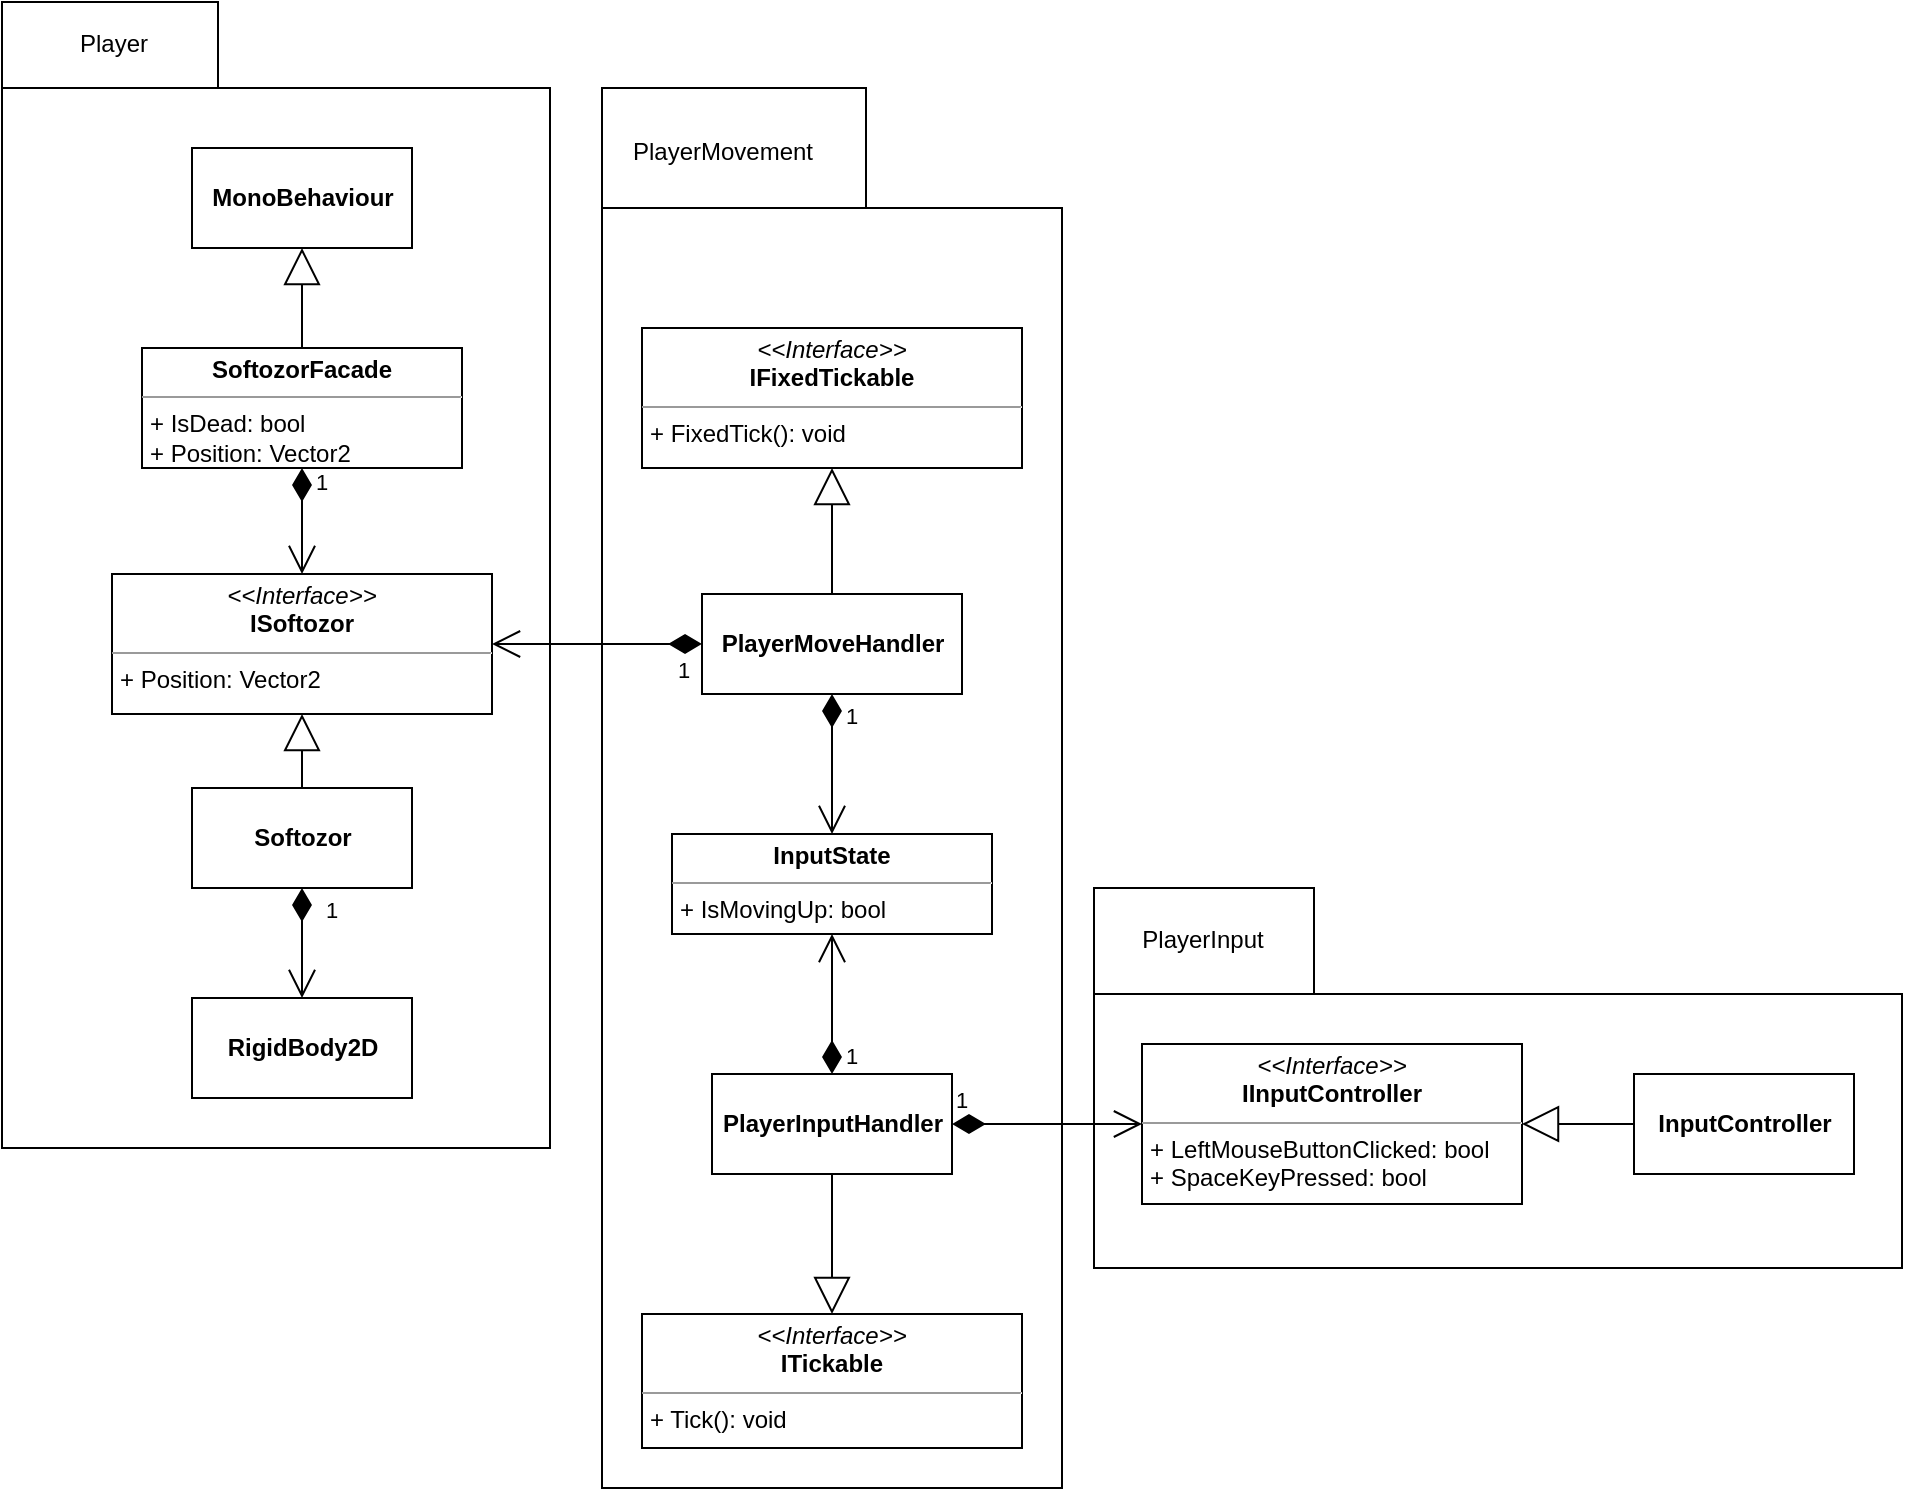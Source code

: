 <mxfile version="10.9.6" type="github"><diagram id="5QWx70jjApaeoW6ejvCs" name="Page-1"><mxGraphModel dx="2942" dy="1124" grid="1" gridSize="10" guides="1" tooltips="1" connect="1" arrows="1" fold="1" page="1" pageScale="1" pageWidth="850" pageHeight="1100" math="0" shadow="0"><root><mxCell id="0"/><mxCell id="1" parent="0"/><mxCell id="ToaXeqqIe8jcYbMbpF-4-29" value="" style="group" vertex="1" connectable="0" parent="1"><mxGeometry x="20" y="17" width="274" height="573" as="geometry"/></mxCell><mxCell id="ToaXeqqIe8jcYbMbpF-4-27" value="" style="shape=folder;fontStyle=1;spacingTop=10;tabWidth=108;tabHeight=43;tabPosition=left;html=1;" vertex="1" parent="ToaXeqqIe8jcYbMbpF-4-29"><mxGeometry width="274" height="573" as="geometry"/></mxCell><mxCell id="ToaXeqqIe8jcYbMbpF-4-28" value="Player" style="text;html=1;strokeColor=none;fillColor=none;align=center;verticalAlign=middle;whiteSpace=wrap;rounded=0;" vertex="1" parent="ToaXeqqIe8jcYbMbpF-4-29"><mxGeometry x="36" y="5.986" width="40" height="30.973" as="geometry"/></mxCell><mxCell id="ToaXeqqIe8jcYbMbpF-4-26" value="" style="group" vertex="1" connectable="0" parent="1"><mxGeometry x="566" y="460" width="404" height="190" as="geometry"/></mxCell><mxCell id="ToaXeqqIe8jcYbMbpF-4-24" value="" style="shape=folder;fontStyle=1;spacingTop=10;tabWidth=110;tabHeight=53;tabPosition=left;html=1;" vertex="1" parent="ToaXeqqIe8jcYbMbpF-4-26"><mxGeometry width="404" height="190" as="geometry"/></mxCell><mxCell id="ToaXeqqIe8jcYbMbpF-4-25" value="PlayerInput" style="text;html=1;strokeColor=none;fillColor=none;align=center;verticalAlign=middle;whiteSpace=wrap;rounded=0;" vertex="1" parent="ToaXeqqIe8jcYbMbpF-4-26"><mxGeometry x="23.97" y="20.141" width="60.6" height="12.141" as="geometry"/></mxCell><mxCell id="ToaXeqqIe8jcYbMbpF-4-21" value="" style="group" vertex="1" connectable="0" parent="1"><mxGeometry x="320" y="60" width="230" height="700" as="geometry"/></mxCell><mxCell id="ToaXeqqIe8jcYbMbpF-4-19" value="" style="shape=folder;fontStyle=1;spacingTop=10;tabWidth=132;tabHeight=60;tabPosition=left;html=1;" vertex="1" parent="ToaXeqqIe8jcYbMbpF-4-21"><mxGeometry width="230" height="700" as="geometry"/></mxCell><mxCell id="ToaXeqqIe8jcYbMbpF-4-20" value="PlayerMovement" style="text;html=1;strokeColor=none;fillColor=none;align=center;verticalAlign=middle;whiteSpace=wrap;rounded=0;" vertex="1" parent="ToaXeqqIe8jcYbMbpF-4-21"><mxGeometry x="34.759" y="15.818" width="51.111" height="31.818" as="geometry"/></mxCell><mxCell id="30jlNqiew2P9EfyA5AzQ-1" value="&lt;b&gt;MonoBehaviour&lt;/b&gt;" style="html=1;" parent="1" vertex="1"><mxGeometry x="115" y="90" width="110" height="50" as="geometry"/></mxCell><mxCell id="30jlNqiew2P9EfyA5AzQ-2" value="&lt;p style=&quot;margin: 0px ; margin-top: 4px ; text-align: center&quot;&gt;&lt;b&gt;SoftozorFacade&lt;/b&gt;&lt;/p&gt;&lt;hr size=&quot;1&quot;&gt;&lt;p style=&quot;margin: 0px ; margin-left: 4px&quot;&gt;+ IsDead: bool&lt;/p&gt;&lt;p style=&quot;margin: 0px ; margin-left: 4px&quot;&gt;+ Position: Vector2&lt;/p&gt;&lt;hr size=&quot;1&quot;&gt;&lt;p style=&quot;margin: 0px ; margin-left: 4px&quot;&gt;+ method(): Type&lt;/p&gt;" style="verticalAlign=top;align=left;overflow=fill;fontSize=12;fontFamily=Helvetica;html=1;" parent="1" vertex="1"><mxGeometry x="90" y="190" width="160" height="60" as="geometry"/></mxCell><mxCell id="30jlNqiew2P9EfyA5AzQ-4" value="&lt;b&gt;Softozor&lt;/b&gt;" style="html=1;" parent="1" vertex="1"><mxGeometry x="115" y="410" width="110" height="50" as="geometry"/></mxCell><mxCell id="30jlNqiew2P9EfyA5AzQ-5" value="&lt;p style=&quot;margin: 0px ; margin-top: 4px ; text-align: center&quot;&gt;&lt;i&gt;&amp;lt;&amp;lt;Interface&amp;gt;&amp;gt;&lt;/i&gt;&lt;br&gt;&lt;b&gt;ISoftozor&lt;/b&gt;&lt;/p&gt;&lt;hr size=&quot;1&quot;&gt;&lt;p style=&quot;margin: 0px ; margin-left: 4px&quot;&gt;+ Position: Vector2&lt;/p&gt;&lt;p style=&quot;margin: 0px ; margin-left: 4px&quot;&gt;&lt;br&gt;&lt;/p&gt;" style="verticalAlign=top;align=left;overflow=fill;fontSize=12;fontFamily=Helvetica;html=1;" parent="1" vertex="1"><mxGeometry x="75" y="303" width="190" height="70" as="geometry"/></mxCell><mxCell id="30jlNqiew2P9EfyA5AzQ-6" value="&lt;b&gt;RigidBody2D&lt;/b&gt;" style="html=1;" parent="1" vertex="1"><mxGeometry x="115" y="515" width="110" height="50" as="geometry"/></mxCell><mxCell id="30jlNqiew2P9EfyA5AzQ-7" value="" style="endArrow=block;endSize=16;endFill=0;html=1;" parent="1" source="30jlNqiew2P9EfyA5AzQ-2" target="30jlNqiew2P9EfyA5AzQ-1" edge="1"><mxGeometry width="160" relative="1" as="geometry"><mxPoint x="170" y="10" as="sourcePoint"/><mxPoint x="170" y="10" as="targetPoint"/></mxGeometry></mxCell><mxCell id="30jlNqiew2P9EfyA5AzQ-8" value="1" style="endArrow=open;html=1;endSize=12;startArrow=diamondThin;startSize=14;startFill=1;edgeStyle=orthogonalEdgeStyle;align=left;verticalAlign=bottom;entryX=0.5;entryY=0;entryDx=0;entryDy=0;" parent="1" source="30jlNqiew2P9EfyA5AzQ-2" target="30jlNqiew2P9EfyA5AzQ-5" edge="1"><mxGeometry y="12" relative="1" as="geometry"><mxPoint x="170" y="250" as="sourcePoint"/><mxPoint x="140" y="300" as="targetPoint"/><mxPoint x="-7" y="-11" as="offset"/></mxGeometry></mxCell><mxCell id="30jlNqiew2P9EfyA5AzQ-9" value="1" style="endArrow=open;html=1;endSize=12;startArrow=diamondThin;startSize=14;startFill=1;edgeStyle=orthogonalEdgeStyle;align=left;verticalAlign=bottom;entryX=0.5;entryY=0;entryDx=0;entryDy=0;" parent="1" source="30jlNqiew2P9EfyA5AzQ-4" target="30jlNqiew2P9EfyA5AzQ-6" edge="1"><mxGeometry x="-0.273" y="10" relative="1" as="geometry"><mxPoint x="225" y="340" as="sourcePoint"/><mxPoint x="385" y="340" as="targetPoint"/><mxPoint as="offset"/></mxGeometry></mxCell><mxCell id="30jlNqiew2P9EfyA5AzQ-10" value="" style="endArrow=block;endSize=16;endFill=0;html=1;entryX=0.5;entryY=1;entryDx=0;entryDy=0;" parent="1" source="30jlNqiew2P9EfyA5AzQ-4" target="30jlNqiew2P9EfyA5AzQ-5" edge="1"><mxGeometry width="160" relative="1" as="geometry"><mxPoint x="170" y="363" as="sourcePoint"/><mxPoint x="170" y="523" as="targetPoint"/></mxGeometry></mxCell><mxCell id="ToaXeqqIe8jcYbMbpF-4-5" value="&lt;b&gt;PlayerMoveHandler&lt;/b&gt;" style="html=1;" vertex="1" parent="1"><mxGeometry x="370" y="313" width="130" height="50" as="geometry"/></mxCell><mxCell id="ToaXeqqIe8jcYbMbpF-4-6" value="&lt;p style=&quot;margin: 0px ; margin-top: 4px ; text-align: center&quot;&gt;&lt;i&gt;&amp;lt;&amp;lt;Interface&amp;gt;&amp;gt;&lt;/i&gt;&lt;br&gt;&lt;b&gt;IFixedTickable&lt;/b&gt;&lt;/p&gt;&lt;hr size=&quot;1&quot;&gt;&lt;p style=&quot;margin: 0px ; margin-left: 4px&quot;&gt;&lt;/p&gt;&lt;p style=&quot;margin: 0px ; margin-left: 4px&quot;&gt;+ FixedTick(): void&lt;br&gt;&lt;br&gt;&lt;/p&gt;" style="verticalAlign=top;align=left;overflow=fill;fontSize=12;fontFamily=Helvetica;html=1;" vertex="1" parent="1"><mxGeometry x="340" y="180" width="190" height="70" as="geometry"/></mxCell><mxCell id="ToaXeqqIe8jcYbMbpF-4-7" value="" style="endArrow=block;endSize=16;endFill=0;html=1;entryX=0.5;entryY=1;entryDx=0;entryDy=0;" edge="1" parent="1" source="ToaXeqqIe8jcYbMbpF-4-5" target="ToaXeqqIe8jcYbMbpF-4-6"><mxGeometry width="160" relative="1" as="geometry"><mxPoint x="435" y="153" as="sourcePoint"/><mxPoint x="435" y="153" as="targetPoint"/></mxGeometry></mxCell><mxCell id="ToaXeqqIe8jcYbMbpF-4-8" value="1" style="endArrow=open;html=1;endSize=12;startArrow=diamondThin;startSize=14;startFill=1;edgeStyle=orthogonalEdgeStyle;align=left;verticalAlign=bottom;entryX=1;entryY=0.5;entryDx=0;entryDy=0;" edge="1" parent="1" source="ToaXeqqIe8jcYbMbpF-4-5" target="30jlNqiew2P9EfyA5AzQ-5"><mxGeometry x="-0.724" y="22" relative="1" as="geometry"><mxPoint x="210" y="338" as="sourcePoint"/><mxPoint x="250" y="320" as="targetPoint"/><mxPoint as="offset"/></mxGeometry></mxCell><mxCell id="ToaXeqqIe8jcYbMbpF-4-9" value="&lt;p style=&quot;margin: 0px ; margin-top: 4px ; text-align: center&quot;&gt;&lt;b&gt;InputState&lt;/b&gt;&lt;/p&gt;&lt;hr size=&quot;1&quot;&gt;&lt;p style=&quot;margin: 0px ; margin-left: 4px&quot;&gt;+ IsMovingUp: bool&lt;/p&gt;" style="verticalAlign=top;align=left;overflow=fill;fontSize=12;fontFamily=Helvetica;html=1;" vertex="1" parent="1"><mxGeometry x="355" y="433" width="160" height="50" as="geometry"/></mxCell><mxCell id="ToaXeqqIe8jcYbMbpF-4-10" value="1" style="endArrow=open;html=1;endSize=12;startArrow=diamondThin;startSize=14;startFill=1;edgeStyle=orthogonalEdgeStyle;align=left;verticalAlign=bottom;entryX=0.5;entryY=0;entryDx=0;entryDy=0;" edge="1" parent="1" source="ToaXeqqIe8jcYbMbpF-4-5" target="ToaXeqqIe8jcYbMbpF-4-9"><mxGeometry x="-0.432" y="5" relative="1" as="geometry"><mxPoint x="435" y="363" as="sourcePoint"/><mxPoint x="435" y="523" as="targetPoint"/><mxPoint as="offset"/></mxGeometry></mxCell><mxCell id="ToaXeqqIe8jcYbMbpF-4-11" value="&lt;b&gt;PlayerInputHandler&lt;/b&gt;" style="html=1;" vertex="1" parent="1"><mxGeometry x="375" y="553" width="120" height="50" as="geometry"/></mxCell><mxCell id="ToaXeqqIe8jcYbMbpF-4-12" value="&lt;p style=&quot;margin: 0px ; margin-top: 4px ; text-align: center&quot;&gt;&lt;i&gt;&amp;lt;&amp;lt;Interface&amp;gt;&amp;gt;&lt;/i&gt;&lt;br&gt;&lt;b&gt;ITickable&lt;/b&gt;&lt;/p&gt;&lt;hr size=&quot;1&quot;&gt;&lt;p style=&quot;margin: 0px ; margin-left: 4px&quot;&gt;&lt;/p&gt;&lt;p style=&quot;margin: 0px ; margin-left: 4px&quot;&gt;+ Tick(): void&lt;br&gt;&lt;br&gt;&lt;/p&gt;" style="verticalAlign=top;align=left;overflow=fill;fontSize=12;fontFamily=Helvetica;html=1;" vertex="1" parent="1"><mxGeometry x="340" y="673" width="190" height="67" as="geometry"/></mxCell><mxCell id="ToaXeqqIe8jcYbMbpF-4-13" value="" style="endArrow=block;endSize=16;endFill=0;html=1;entryX=0.5;entryY=0;entryDx=0;entryDy=0;" edge="1" parent="1" source="ToaXeqqIe8jcYbMbpF-4-11" target="ToaXeqqIe8jcYbMbpF-4-12"><mxGeometry width="160" relative="1" as="geometry"><mxPoint x="435" y="603" as="sourcePoint"/><mxPoint x="435" y="763" as="targetPoint"/></mxGeometry></mxCell><mxCell id="ToaXeqqIe8jcYbMbpF-4-14" value="1" style="endArrow=open;html=1;endSize=12;startArrow=diamondThin;startSize=14;startFill=1;edgeStyle=orthogonalEdgeStyle;align=left;verticalAlign=bottom;entryX=0.5;entryY=1;entryDx=0;entryDy=0;" edge="1" parent="1" source="ToaXeqqIe8jcYbMbpF-4-11" target="ToaXeqqIe8jcYbMbpF-4-9"><mxGeometry x="-1" y="-5" relative="1" as="geometry"><mxPoint x="435" y="393" as="sourcePoint"/><mxPoint x="435" y="393" as="targetPoint"/><mxPoint as="offset"/></mxGeometry></mxCell><mxCell id="ToaXeqqIe8jcYbMbpF-4-15" value="&lt;b&gt;InputController&lt;/b&gt;" style="html=1;" vertex="1" parent="1"><mxGeometry x="836" y="553" width="110" height="50" as="geometry"/></mxCell><mxCell id="ToaXeqqIe8jcYbMbpF-4-16" value="&lt;p style=&quot;margin: 0px ; margin-top: 4px ; text-align: center&quot;&gt;&lt;i&gt;&amp;lt;&amp;lt;Interface&amp;gt;&amp;gt;&lt;/i&gt;&lt;br&gt;&lt;b&gt;IInputController&lt;/b&gt;&lt;/p&gt;&lt;hr size=&quot;1&quot;&gt;&lt;p style=&quot;margin: 0px ; margin-left: 4px&quot;&gt;+ LeftMouseButtonClicked: bool&lt;br&gt;+ SpaceKeyPressed: bool&lt;/p&gt;" style="verticalAlign=top;align=left;overflow=fill;fontSize=12;fontFamily=Helvetica;html=1;" vertex="1" parent="1"><mxGeometry x="590" y="538" width="190" height="80" as="geometry"/></mxCell><mxCell id="ToaXeqqIe8jcYbMbpF-4-17" value="" style="endArrow=block;endSize=16;endFill=0;html=1;entryX=1;entryY=0.5;entryDx=0;entryDy=0;" edge="1" parent="1" source="ToaXeqqIe8jcYbMbpF-4-15" target="ToaXeqqIe8jcYbMbpF-4-16"><mxGeometry width="160" relative="1" as="geometry"><mxPoint x="690" y="578" as="sourcePoint"/><mxPoint x="850" y="578" as="targetPoint"/></mxGeometry></mxCell><mxCell id="ToaXeqqIe8jcYbMbpF-4-18" value="1" style="endArrow=open;html=1;endSize=12;startArrow=diamondThin;startSize=14;startFill=1;edgeStyle=orthogonalEdgeStyle;align=left;verticalAlign=bottom;entryX=0;entryY=0.5;entryDx=0;entryDy=0;" edge="1" parent="1" source="ToaXeqqIe8jcYbMbpF-4-11" target="ToaXeqqIe8jcYbMbpF-4-16"><mxGeometry x="-1" y="3" relative="1" as="geometry"><mxPoint x="495" y="578" as="sourcePoint"/><mxPoint x="550" y="540" as="targetPoint"/></mxGeometry></mxCell></root></mxGraphModel></diagram></mxfile>